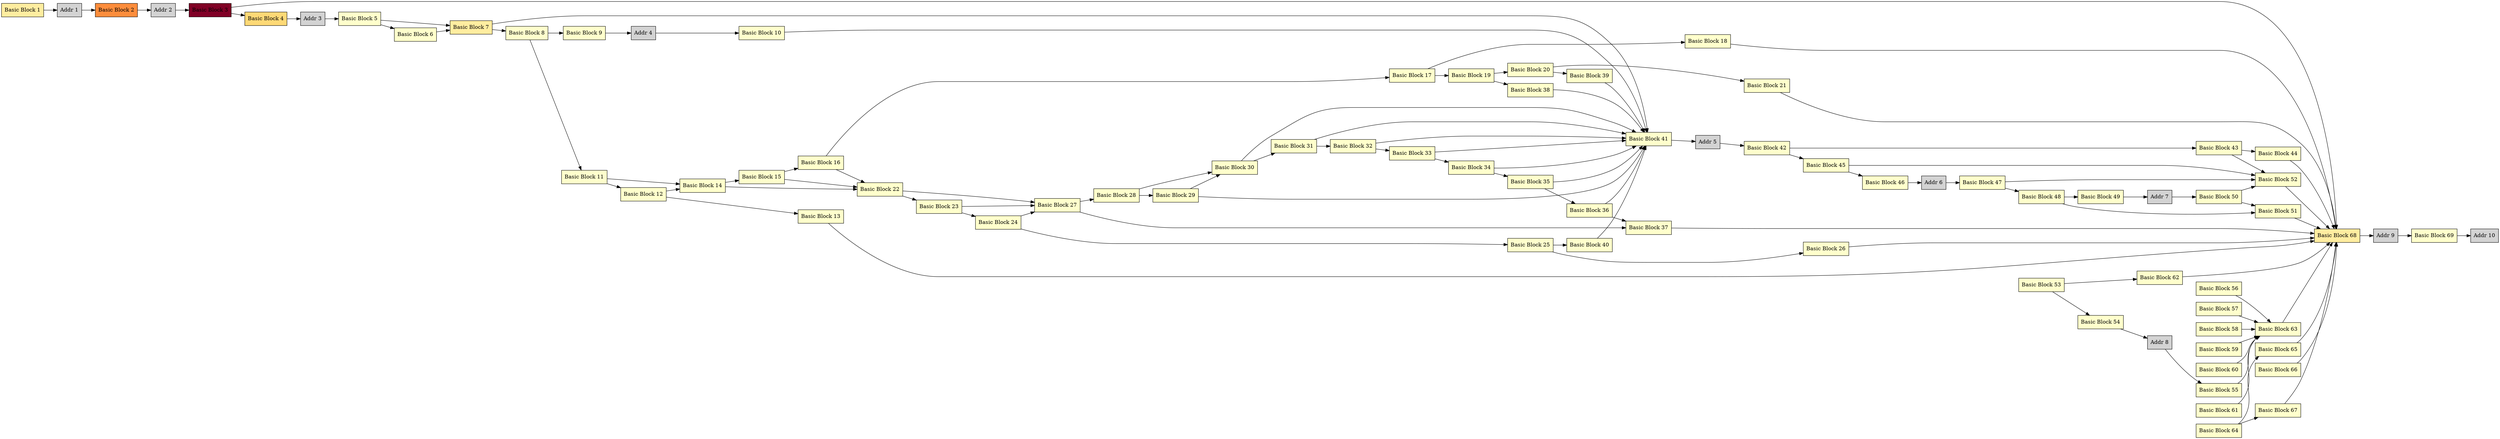 digraph "c_lex_one_token"{
	rankdir=LR;
	node[shape=box,colorscheme=ylorrd9, style=filled];

	"Basic Block 1" [fillcolor=2];
	"Basic Block 2" [fillcolor=5];
	"Basic Block 3" [fillcolor=9];
	"Basic Block 4" [fillcolor=3];
	"Basic Block 5" [fillcolor=1];
	"Basic Block 6" [fillcolor=1];
	"Basic Block 7" [fillcolor=2];
	"Basic Block 8" [fillcolor=1];
	"Basic Block 9" [fillcolor=1];
	"Basic Block 10" [fillcolor=1];
	"Basic Block 11" [fillcolor=1];
	"Basic Block 12" [fillcolor=1];
	"Basic Block 13" [fillcolor=1];
	"Basic Block 14" [fillcolor=1];
	"Basic Block 15" [fillcolor=1];
	"Basic Block 16" [fillcolor=1];
	"Basic Block 17" [fillcolor=1];
	"Basic Block 18" [fillcolor=1];
	"Basic Block 19" [fillcolor=1];
	"Basic Block 20" [fillcolor=1];
	"Basic Block 21" [fillcolor=1];
	"Basic Block 22" [fillcolor=1];
	"Basic Block 23" [fillcolor=1];
	"Basic Block 24" [fillcolor=1];
	"Basic Block 25" [fillcolor=1];
	"Basic Block 26" [fillcolor=1];
	"Basic Block 27" [fillcolor=1];
	"Basic Block 28" [fillcolor=1];
	"Basic Block 29" [fillcolor=1];
	"Basic Block 30" [fillcolor=1];
	"Basic Block 31" [fillcolor=1];
	"Basic Block 32" [fillcolor=1];
	"Basic Block 33" [fillcolor=1];
	"Basic Block 34" [fillcolor=1];
	"Basic Block 35" [fillcolor=1];
	"Basic Block 36" [fillcolor=1];
	"Basic Block 37" [fillcolor=1];
	"Basic Block 38" [fillcolor=1];
	"Basic Block 39" [fillcolor=1];
	"Basic Block 40" [fillcolor=1];
	"Basic Block 41" [fillcolor=1];
	"Basic Block 42" [fillcolor=1];
	"Basic Block 43" [fillcolor=1];
	"Basic Block 44" [fillcolor=1];
	"Basic Block 45" [fillcolor=1];
	"Basic Block 46" [fillcolor=1];
	"Basic Block 47" [fillcolor=1];
	"Basic Block 48" [fillcolor=1];
	"Basic Block 49" [fillcolor=1];
	"Basic Block 50" [fillcolor=1];
	"Basic Block 51" [fillcolor=1];
	"Basic Block 52" [fillcolor=1];
	"Basic Block 53" [fillcolor=1];
	"Basic Block 54" [fillcolor=1];
	"Basic Block 55" [fillcolor=1];
	"Basic Block 56" [fillcolor=1];
	"Basic Block 57" [fillcolor=1];
	"Basic Block 58" [fillcolor=1];
	"Basic Block 59" [fillcolor=1];
	"Basic Block 60" [fillcolor=1];
	"Basic Block 61" [fillcolor=1];
	"Basic Block 62" [fillcolor=1];
	"Basic Block 63" [fillcolor=1];
	"Basic Block 64" [fillcolor=1];
	"Basic Block 65" [fillcolor=1];
	"Basic Block 66" [fillcolor=1];
	"Basic Block 67" [fillcolor=1];
	"Basic Block 68" [fillcolor=2];
	"Basic Block 69" [fillcolor=1];
	"Addr 1";
	"Addr 2";
	"Addr 3";
	"Addr 4";
	"Addr 5";
	"Addr 6";
	"Addr 7";
	"Addr 8";
	"Addr 9";
	"Addr 10";

	"Basic Block 1"->"Addr 1";
	"Addr 1"->"Basic Block 2";
	"Basic Block 2"->"Addr 2";
	"Addr 2"->"Basic Block 3";
	"Basic Block 3"->"Basic Block 68";
	"Basic Block 3"->"Basic Block 4";
	"Basic Block 4"->"Addr 3";
	"Addr 3"->"Basic Block 5";
	"Basic Block 5"->"Basic Block 7";
	"Basic Block 5"->"Basic Block 6";
	"Basic Block 6"->"Basic Block 7";
	"Basic Block 7"->"Basic Block 41";
	"Basic Block 7"->"Basic Block 8";
	"Basic Block 8"->"Basic Block 11";
	"Basic Block 8"->"Basic Block 9";
	"Basic Block 9"->"Addr 4";
	"Addr 4"->"Basic Block 10";
	"Basic Block 10"->"Basic Block 41";
	"Basic Block 11"->"Basic Block 14";
	"Basic Block 11"->"Basic Block 12";
	"Basic Block 12"->"Basic Block 14";
	"Basic Block 12"->"Basic Block 13";
	"Basic Block 13"->"Basic Block 68";
	"Basic Block 14"->"Basic Block 22";
	"Basic Block 14"->"Basic Block 15";
	"Basic Block 15"->"Basic Block 22";
	"Basic Block 15"->"Basic Block 16";
	"Basic Block 16"->"Basic Block 22";
	"Basic Block 16"->"Basic Block 17";
	"Basic Block 17"->"Basic Block 19";
	"Basic Block 17"->"Basic Block 18";
	"Basic Block 18"->"Basic Block 68";
	"Basic Block 19"->"Basic Block 38";
	"Basic Block 19"->"Basic Block 20";
	"Basic Block 20"->"Basic Block 39";
	"Basic Block 20"->"Basic Block 21";
	"Basic Block 21"->"Basic Block 68";
	"Basic Block 22"->"Basic Block 27";
	"Basic Block 22"->"Basic Block 23";
	"Basic Block 23"->"Basic Block 27";
	"Basic Block 23"->"Basic Block 24";
	"Basic Block 24"->"Basic Block 27";
	"Basic Block 24"->"Basic Block 25";
	"Basic Block 25"->"Basic Block 40";
	"Basic Block 25"->"Basic Block 26";
	"Basic Block 26"->"Basic Block 68";
	"Basic Block 27"->"Basic Block 37";
	"Basic Block 27"->"Basic Block 28";
	"Basic Block 28"->"Basic Block 30";
	"Basic Block 28"->"Basic Block 29";
	"Basic Block 29"->"Basic Block 41";
	"Basic Block 29"->"Basic Block 30";
	"Basic Block 30"->"Basic Block 41";
	"Basic Block 30"->"Basic Block 31";
	"Basic Block 31"->"Basic Block 41";
	"Basic Block 31"->"Basic Block 32";
	"Basic Block 32"->"Basic Block 41";
	"Basic Block 32"->"Basic Block 33";
	"Basic Block 33"->"Basic Block 41";
	"Basic Block 33"->"Basic Block 34";
	"Basic Block 34"->"Basic Block 41";
	"Basic Block 34"->"Basic Block 35";
	"Basic Block 35"->"Basic Block 41";
	"Basic Block 35"->"Basic Block 36";
	"Basic Block 36"->"Basic Block 41";
	"Basic Block 36"->"Basic Block 37";
	"Basic Block 37"->"Basic Block 68";
	"Basic Block 38"->"Basic Block 41";
	"Basic Block 39"->"Basic Block 41";
	"Basic Block 40"->"Basic Block 41";
	"Basic Block 41"->"Addr 5";
	"Addr 5"->"Basic Block 42";
	"Basic Block 42"->"Basic Block 45";
	"Basic Block 42"->"Basic Block 43";
	"Basic Block 43"->"Basic Block 52";
	"Basic Block 43"->"Basic Block 44";
	"Basic Block 44"->"Basic Block 68";
	"Basic Block 45"->"Basic Block 52";
	"Basic Block 45"->"Basic Block 46";
	"Basic Block 46"->"Addr 6";
	"Addr 6"->"Basic Block 47";
	"Basic Block 47"->"Basic Block 52";
	"Basic Block 47"->"Basic Block 48";
	"Basic Block 48"->"Basic Block 51";
	"Basic Block 48"->"Basic Block 49";
	"Basic Block 49"->"Addr 7";
	"Addr 7"->"Basic Block 50";
	"Basic Block 50"->"Basic Block 52";
	"Basic Block 50"->"Basic Block 51";
	"Basic Block 51"->"Basic Block 68";
	"Basic Block 52"->"Basic Block 68";
	"Basic Block 53"->"Basic Block 62";
	"Basic Block 53"->"Basic Block 54";
	"Basic Block 54"->"Addr 8";
	"Addr 8"->"Basic Block 55";
	"Basic Block 55"->"Basic Block 63";
	"Basic Block 56"->"Basic Block 63";
	"Basic Block 57"->"Basic Block 63";
	"Basic Block 58"->"Basic Block 63";
	"Basic Block 59"->"Basic Block 63";
	"Basic Block 60"->"Basic Block 63";
	"Basic Block 61"->"Basic Block 63";
	"Basic Block 62"->"Basic Block 68";
	"Basic Block 63"->"Basic Block 68";
	"Basic Block 64"->"Basic Block 67";
	"Basic Block 64"->"Basic Block 65";
	"Basic Block 65"->"Basic Block 68";
	"Basic Block 66"->"Basic Block 68";
	"Basic Block 67"->"Basic Block 68";
	"Basic Block 68"->"Addr 9";
	"Addr 9"->"Basic Block 69";
	"Basic Block 69"->"Addr 10";
}
